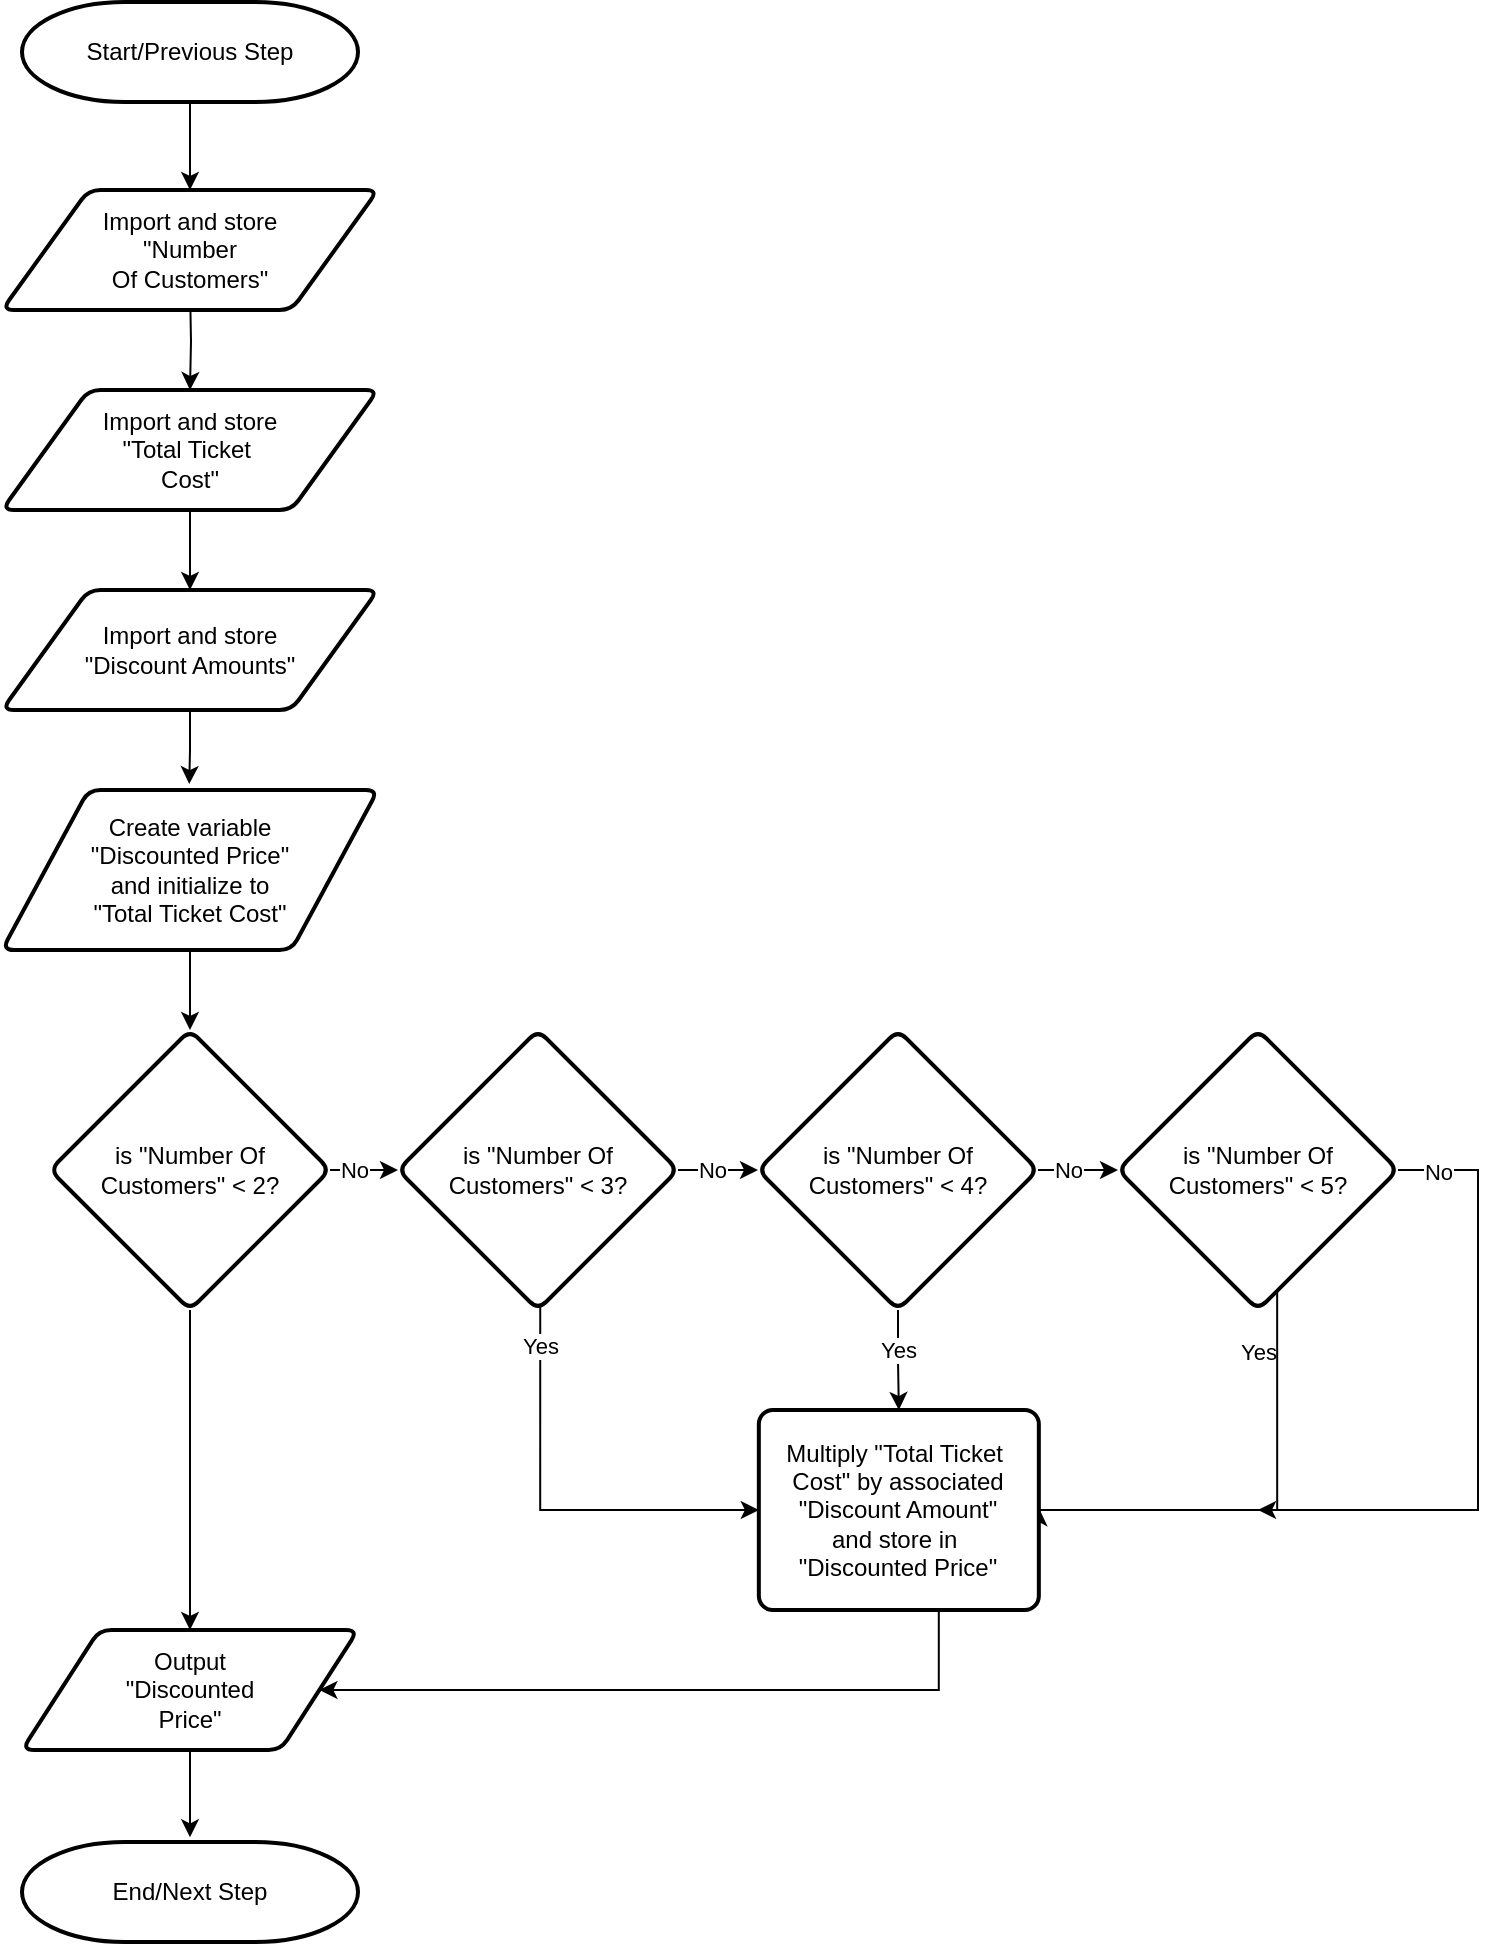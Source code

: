 <mxfile version="23.1.2" type="device">
  <diagram id="C5RBs43oDa-KdzZeNtuy" name="Page-1">
    <mxGraphModel dx="2607" dy="1342" grid="1" gridSize="10" guides="1" tooltips="1" connect="1" arrows="1" fold="1" page="1" pageScale="1" pageWidth="827" pageHeight="1169" math="0" shadow="0">
      <root>
        <mxCell id="WIyWlLk6GJQsqaUBKTNV-0" />
        <mxCell id="WIyWlLk6GJQsqaUBKTNV-1" parent="WIyWlLk6GJQsqaUBKTNV-0" />
        <mxCell id="_BHGbHKsS6Eedb4s3Qyd-1" value="Start/Previous Step" style="strokeWidth=2;html=1;shape=mxgraph.flowchart.terminator;whiteSpace=wrap;spacing=20;spacingTop=5;spacingBottom=5;spacingLeft=5;spacingRight=5;" vertex="1" parent="WIyWlLk6GJQsqaUBKTNV-1">
          <mxGeometry x="60" y="100" width="168" height="50" as="geometry" />
        </mxCell>
        <mxCell id="_BHGbHKsS6Eedb4s3Qyd-2" value="" style="endArrow=classic;html=1;rounded=0;exitX=0.5;exitY=1;exitDx=0;exitDy=0;exitPerimeter=0;entryX=0.5;entryY=0;entryDx=0;entryDy=0;" edge="1" parent="WIyWlLk6GJQsqaUBKTNV-1" source="_BHGbHKsS6Eedb4s3Qyd-1" target="_BHGbHKsS6Eedb4s3Qyd-10">
          <mxGeometry width="50" height="50" relative="1" as="geometry">
            <mxPoint x="120" y="264" as="sourcePoint" />
            <mxPoint x="144" y="144" as="targetPoint" />
          </mxGeometry>
        </mxCell>
        <mxCell id="_BHGbHKsS6Eedb4s3Qyd-5" style="edgeStyle=orthogonalEdgeStyle;rounded=0;orthogonalLoop=1;jettySize=auto;html=1;entryX=0.5;entryY=0;entryDx=0;entryDy=0;spacing=12;spacingTop=5;spacingBottom=5;spacingLeft=5;spacingRight=5;" edge="1" parent="WIyWlLk6GJQsqaUBKTNV-1" target="_BHGbHKsS6Eedb4s3Qyd-12">
          <mxGeometry relative="1" as="geometry">
            <mxPoint x="144.112" y="282.3" as="targetPoint" />
            <mxPoint x="144.034" y="244" as="sourcePoint" />
          </mxGeometry>
        </mxCell>
        <mxCell id="_BHGbHKsS6Eedb4s3Qyd-10" value="Import and store &quot;Number Of&amp;nbsp;Customers&quot;" style="shape=parallelogram;html=1;strokeWidth=2;perimeter=parallelogramPerimeter;whiteSpace=wrap;rounded=1;arcSize=12;size=0.23;spacingLeft=30;spacingRight=30;spacing=20;" vertex="1" parent="WIyWlLk6GJQsqaUBKTNV-1">
          <mxGeometry x="50" y="194" width="188" height="60" as="geometry" />
        </mxCell>
        <mxCell id="_BHGbHKsS6Eedb4s3Qyd-14" value="" style="edgeStyle=orthogonalEdgeStyle;rounded=0;orthogonalLoop=1;jettySize=auto;html=1;spacing=12;spacingTop=5;spacingBottom=5;spacingLeft=5;spacingRight=5;entryX=0.5;entryY=0;entryDx=0;entryDy=0;" edge="1" parent="WIyWlLk6GJQsqaUBKTNV-1" source="_BHGbHKsS6Eedb4s3Qyd-12" target="_BHGbHKsS6Eedb4s3Qyd-44">
          <mxGeometry relative="1" as="geometry">
            <mxPoint x="144" y="394" as="targetPoint" />
          </mxGeometry>
        </mxCell>
        <mxCell id="_BHGbHKsS6Eedb4s3Qyd-12" value="Import and store &quot;Total Ticket&amp;nbsp; Cost&quot;" style="shape=parallelogram;html=1;strokeWidth=2;perimeter=parallelogramPerimeter;whiteSpace=wrap;rounded=1;arcSize=12;size=0.23;spacing=20;spacingTop=20;spacingBottom=20;spacingLeft=30;spacingRight=30;" vertex="1" parent="WIyWlLk6GJQsqaUBKTNV-1">
          <mxGeometry x="50" y="294" width="188" height="60" as="geometry" />
        </mxCell>
        <mxCell id="_BHGbHKsS6Eedb4s3Qyd-17" style="edgeStyle=orthogonalEdgeStyle;rounded=0;orthogonalLoop=1;jettySize=auto;html=1;entryX=0;entryY=0.5;entryDx=0;entryDy=0;spacing=12;spacingTop=5;spacingBottom=5;spacingLeft=5;spacingRight=5;" edge="1" parent="WIyWlLk6GJQsqaUBKTNV-1" source="_BHGbHKsS6Eedb4s3Qyd-13" target="_BHGbHKsS6Eedb4s3Qyd-23">
          <mxGeometry relative="1" as="geometry">
            <mxPoint x="280" y="684" as="targetPoint" />
          </mxGeometry>
        </mxCell>
        <mxCell id="_BHGbHKsS6Eedb4s3Qyd-18" value="No" style="edgeLabel;html=1;align=center;verticalAlign=middle;resizable=0;points=[];spacing=12;spacingTop=5;spacingBottom=5;spacingLeft=5;spacingRight=5;" vertex="1" connectable="0" parent="_BHGbHKsS6Eedb4s3Qyd-17">
          <mxGeometry x="0.068" relative="1" as="geometry">
            <mxPoint x="-4" as="offset" />
          </mxGeometry>
        </mxCell>
        <mxCell id="_BHGbHKsS6Eedb4s3Qyd-13" value="&lt;p style=&quot;line-height: 120%;&quot;&gt;&lt;br&gt;is &quot;Number Of Customers&quot; &amp;lt; 2?&lt;br&gt;&amp;nbsp;&lt;/p&gt;" style="rhombus;whiteSpace=wrap;html=1;strokeWidth=2;rounded=1;arcSize=12;verticalAlign=middle;horizontal=1;spacing=20;spacingBottom=5;spacingTop=5;spacingLeft=5;spacingRight=5;" vertex="1" parent="WIyWlLk6GJQsqaUBKTNV-1">
          <mxGeometry x="74" y="614" width="140" height="140" as="geometry" />
        </mxCell>
        <mxCell id="_BHGbHKsS6Eedb4s3Qyd-24" style="edgeStyle=orthogonalEdgeStyle;rounded=0;orthogonalLoop=1;jettySize=auto;html=1;spacing=12;spacingTop=5;spacingBottom=5;spacingLeft=5;spacingRight=5;entryX=0.5;entryY=0;entryDx=0;entryDy=0;" edge="1" parent="WIyWlLk6GJQsqaUBKTNV-1" source="_BHGbHKsS6Eedb4s3Qyd-28" target="_BHGbHKsS6Eedb4s3Qyd-39">
          <mxGeometry relative="1" as="geometry">
            <mxPoint x="498" y="804" as="targetPoint" />
          </mxGeometry>
        </mxCell>
        <mxCell id="_BHGbHKsS6Eedb4s3Qyd-25" value="Yes" style="edgeLabel;html=1;align=center;verticalAlign=middle;resizable=0;points=[];spacing=12;spacingTop=5;spacingBottom=5;spacingLeft=5;spacingRight=5;" vertex="1" connectable="0" parent="_BHGbHKsS6Eedb4s3Qyd-24">
          <mxGeometry x="-0.155" y="1" relative="1" as="geometry">
            <mxPoint x="-1" y="-2" as="offset" />
          </mxGeometry>
        </mxCell>
        <mxCell id="_BHGbHKsS6Eedb4s3Qyd-26" style="edgeStyle=orthogonalEdgeStyle;rounded=0;orthogonalLoop=1;jettySize=auto;html=1;entryX=0;entryY=0.5;entryDx=0;entryDy=0;spacing=12;spacingTop=5;spacingBottom=5;spacingLeft=5;spacingRight=5;" edge="1" parent="WIyWlLk6GJQsqaUBKTNV-1" source="_BHGbHKsS6Eedb4s3Qyd-28" target="_BHGbHKsS6Eedb4s3Qyd-33">
          <mxGeometry relative="1" as="geometry">
            <mxPoint x="664" y="684" as="targetPoint" />
          </mxGeometry>
        </mxCell>
        <mxCell id="_BHGbHKsS6Eedb4s3Qyd-27" value="No" style="edgeLabel;html=1;align=center;verticalAlign=middle;resizable=0;points=[];spacing=12;spacingTop=5;spacingBottom=5;spacingLeft=5;spacingRight=5;" vertex="1" connectable="0" parent="_BHGbHKsS6Eedb4s3Qyd-26">
          <mxGeometry x="0.068" relative="1" as="geometry">
            <mxPoint x="-7" as="offset" />
          </mxGeometry>
        </mxCell>
        <mxCell id="_BHGbHKsS6Eedb4s3Qyd-28" value="&lt;p style=&quot;line-height: 120%;&quot;&gt;&lt;br&gt;is &quot;Number Of Customers&quot; &amp;lt; 4?&lt;br&gt;&amp;nbsp;&lt;/p&gt;" style="rhombus;whiteSpace=wrap;html=1;strokeWidth=2;rounded=1;arcSize=12;verticalAlign=middle;horizontal=1;spacing=20;spacingBottom=5;spacingTop=5;spacingLeft=5;spacingRight=5;" vertex="1" parent="WIyWlLk6GJQsqaUBKTNV-1">
          <mxGeometry x="428" y="614" width="140" height="140" as="geometry" />
        </mxCell>
        <mxCell id="_BHGbHKsS6Eedb4s3Qyd-29" style="edgeStyle=orthogonalEdgeStyle;rounded=0;orthogonalLoop=1;jettySize=auto;html=1;spacing=12;spacingTop=5;spacingBottom=5;spacingLeft=5;spacingRight=5;entryX=1.006;entryY=0.59;entryDx=0;entryDy=0;entryPerimeter=0;" edge="1" parent="WIyWlLk6GJQsqaUBKTNV-1">
          <mxGeometry relative="1" as="geometry">
            <mxPoint x="568.42" y="853" as="targetPoint" />
            <mxPoint x="687.58" y="734.0" as="sourcePoint" />
            <Array as="points">
              <mxPoint x="688" y="854" />
              <mxPoint x="568" y="854" />
            </Array>
          </mxGeometry>
        </mxCell>
        <mxCell id="_BHGbHKsS6Eedb4s3Qyd-30" value="Yes" style="edgeLabel;html=1;align=center;verticalAlign=middle;resizable=0;points=[];spacing=12;spacingTop=5;spacingBottom=5;spacingLeft=5;spacingRight=5;" vertex="1" connectable="0" parent="_BHGbHKsS6Eedb4s3Qyd-29">
          <mxGeometry x="-0.155" y="1" relative="1" as="geometry">
            <mxPoint x="-11" y="-61" as="offset" />
          </mxGeometry>
        </mxCell>
        <mxCell id="_BHGbHKsS6Eedb4s3Qyd-31" style="edgeStyle=orthogonalEdgeStyle;rounded=0;orthogonalLoop=1;jettySize=auto;html=1;spacing=12;spacingTop=5;spacingBottom=5;spacingLeft=5;spacingRight=5;" edge="1" parent="WIyWlLk6GJQsqaUBKTNV-1" source="_BHGbHKsS6Eedb4s3Qyd-33">
          <mxGeometry relative="1" as="geometry">
            <mxPoint x="678" y="854" as="targetPoint" />
            <Array as="points">
              <mxPoint x="788" y="684" />
              <mxPoint x="788" y="854" />
            </Array>
          </mxGeometry>
        </mxCell>
        <mxCell id="_BHGbHKsS6Eedb4s3Qyd-32" value="No" style="edgeLabel;html=1;align=center;verticalAlign=middle;resizable=0;points=[];spacing=12;spacingTop=5;spacingBottom=5;spacingLeft=5;spacingRight=5;" vertex="1" connectable="0" parent="_BHGbHKsS6Eedb4s3Qyd-31">
          <mxGeometry x="0.068" relative="1" as="geometry">
            <mxPoint x="-20" y="-130" as="offset" />
          </mxGeometry>
        </mxCell>
        <mxCell id="_BHGbHKsS6Eedb4s3Qyd-33" value="&lt;p style=&quot;line-height: 120%;&quot;&gt;&lt;br&gt;is &quot;Number Of Customers&quot; &amp;lt; 5?&lt;br&gt;&amp;nbsp;&lt;/p&gt;" style="rhombus;whiteSpace=wrap;html=1;strokeWidth=2;rounded=1;arcSize=12;verticalAlign=middle;horizontal=1;spacing=20;spacingBottom=5;spacingTop=5;spacingLeft=5;spacingRight=5;" vertex="1" parent="WIyWlLk6GJQsqaUBKTNV-1">
          <mxGeometry x="608" y="614" width="140" height="140" as="geometry" />
        </mxCell>
        <mxCell id="_BHGbHKsS6Eedb4s3Qyd-21" style="edgeStyle=orthogonalEdgeStyle;rounded=0;orthogonalLoop=1;jettySize=auto;html=1;entryX=0;entryY=0.5;entryDx=0;entryDy=0;spacing=12;spacingTop=5;spacingBottom=5;spacingLeft=5;spacingRight=5;" edge="1" parent="WIyWlLk6GJQsqaUBKTNV-1" source="_BHGbHKsS6Eedb4s3Qyd-23" target="_BHGbHKsS6Eedb4s3Qyd-28">
          <mxGeometry relative="1" as="geometry">
            <mxPoint x="474" y="684" as="targetPoint" />
          </mxGeometry>
        </mxCell>
        <mxCell id="_BHGbHKsS6Eedb4s3Qyd-22" value="No" style="edgeLabel;html=1;align=center;verticalAlign=middle;resizable=0;points=[];spacing=12;spacingTop=5;spacingBottom=5;spacingLeft=5;spacingRight=5;" vertex="1" connectable="0" parent="_BHGbHKsS6Eedb4s3Qyd-21">
          <mxGeometry x="0.068" relative="1" as="geometry">
            <mxPoint x="-5" as="offset" />
          </mxGeometry>
        </mxCell>
        <mxCell id="_BHGbHKsS6Eedb4s3Qyd-45" style="edgeStyle=orthogonalEdgeStyle;rounded=0;orthogonalLoop=1;jettySize=auto;html=1;entryX=0;entryY=0.5;entryDx=0;entryDy=0;" edge="1" parent="WIyWlLk6GJQsqaUBKTNV-1" target="_BHGbHKsS6Eedb4s3Qyd-39">
          <mxGeometry relative="1" as="geometry">
            <mxPoint x="428" y="854" as="targetPoint" />
            <mxPoint x="319.12" y="744" as="sourcePoint" />
            <Array as="points">
              <mxPoint x="319" y="854" />
            </Array>
          </mxGeometry>
        </mxCell>
        <mxCell id="_BHGbHKsS6Eedb4s3Qyd-46" value="Yes" style="edgeLabel;html=1;align=center;verticalAlign=middle;resizable=0;points=[];" vertex="1" connectable="0" parent="_BHGbHKsS6Eedb4s3Qyd-45">
          <mxGeometry x="-0.739" y="-1" relative="1" as="geometry">
            <mxPoint x="1" y="-1" as="offset" />
          </mxGeometry>
        </mxCell>
        <mxCell id="_BHGbHKsS6Eedb4s3Qyd-23" value="&lt;p style=&quot;line-height: 120%;&quot;&gt;&lt;br&gt;is &quot;Number Of Customers&quot;&amp;nbsp;&amp;lt; 3?&lt;br&gt;&amp;nbsp;&lt;/p&gt;" style="rhombus;whiteSpace=wrap;html=1;strokeWidth=2;rounded=1;arcSize=12;verticalAlign=middle;horizontal=1;spacing=20;spacingBottom=5;spacingTop=5;spacingLeft=5;spacingRight=5;" vertex="1" parent="WIyWlLk6GJQsqaUBKTNV-1">
          <mxGeometry x="248" y="614" width="140" height="140" as="geometry" />
        </mxCell>
        <mxCell id="_BHGbHKsS6Eedb4s3Qyd-37" style="edgeStyle=orthogonalEdgeStyle;rounded=0;orthogonalLoop=1;jettySize=auto;html=1;entryX=0.5;entryY=0;entryDx=0;entryDy=0;spacing=12;spacingTop=5;spacingBottom=5;spacingLeft=5;spacingRight=5;" edge="1" parent="WIyWlLk6GJQsqaUBKTNV-1" source="_BHGbHKsS6Eedb4s3Qyd-36" target="_BHGbHKsS6Eedb4s3Qyd-13">
          <mxGeometry relative="1" as="geometry" />
        </mxCell>
        <mxCell id="_BHGbHKsS6Eedb4s3Qyd-36" value="Create variable &quot;Discounted&amp;nbsp;Price&quot; and&amp;nbsp;initialize to &quot;Total Ticket Cost&quot;" style="shape=parallelogram;html=1;strokeWidth=2;perimeter=parallelogramPerimeter;whiteSpace=wrap;rounded=1;arcSize=12;size=0.23;spacing=20;spacingTop=30;spacingBottom=30;spacingLeft=30;spacingRight=30;" vertex="1" parent="WIyWlLk6GJQsqaUBKTNV-1">
          <mxGeometry x="50" y="494" width="188" height="80" as="geometry" />
        </mxCell>
        <mxCell id="_BHGbHKsS6Eedb4s3Qyd-52" style="edgeStyle=orthogonalEdgeStyle;rounded=0;orthogonalLoop=1;jettySize=auto;html=1;entryX=0.5;entryY=-0.047;entryDx=0;entryDy=0;entryPerimeter=0;" edge="1" parent="WIyWlLk6GJQsqaUBKTNV-1" source="_BHGbHKsS6Eedb4s3Qyd-38" target="_BHGbHKsS6Eedb4s3Qyd-53">
          <mxGeometry relative="1" as="geometry">
            <mxPoint x="144" y="1014.0" as="targetPoint" />
          </mxGeometry>
        </mxCell>
        <mxCell id="_BHGbHKsS6Eedb4s3Qyd-38" value="Output &quot;Discounted Price&quot;" style="shape=parallelogram;html=1;strokeWidth=2;perimeter=parallelogramPerimeter;whiteSpace=wrap;rounded=1;arcSize=12;size=0.23;spacing=20;spacingTop=20;spacingBottom=20;spacingLeft=30;spacingRight=30;" vertex="1" parent="WIyWlLk6GJQsqaUBKTNV-1">
          <mxGeometry x="60" y="914" width="168" height="60" as="geometry" />
        </mxCell>
        <mxCell id="_BHGbHKsS6Eedb4s3Qyd-51" style="edgeStyle=orthogonalEdgeStyle;rounded=0;orthogonalLoop=1;jettySize=auto;html=1;entryX=1;entryY=0.5;entryDx=0;entryDy=0;" edge="1" parent="WIyWlLk6GJQsqaUBKTNV-1" target="_BHGbHKsS6Eedb4s3Qyd-38">
          <mxGeometry relative="1" as="geometry">
            <mxPoint x="518.417" y="844" as="sourcePoint" />
            <Array as="points">
              <mxPoint x="518" y="944" />
            </Array>
          </mxGeometry>
        </mxCell>
        <mxCell id="_BHGbHKsS6Eedb4s3Qyd-39" value="Multiply &quot;Total Ticket&amp;nbsp; Cost&quot; by associated &quot;Discount Amount&quot; and store in&amp;nbsp; &quot;Discounted Price&quot;" style="rounded=1;whiteSpace=wrap;html=1;absoluteArcSize=1;arcSize=14;strokeWidth=2;spacing=10;spacingTop=0;spacingBottom=0;spacingLeft=0;spacingRight=0;" vertex="1" parent="WIyWlLk6GJQsqaUBKTNV-1">
          <mxGeometry x="428.42" y="804" width="140" height="100" as="geometry" />
        </mxCell>
        <mxCell id="_BHGbHKsS6Eedb4s3Qyd-43" value="" style="edgeStyle=orthogonalEdgeStyle;rounded=0;orthogonalLoop=1;jettySize=auto;html=1;entryX=0.498;entryY=-0.037;entryDx=0;entryDy=0;entryPerimeter=0;" edge="1" parent="WIyWlLk6GJQsqaUBKTNV-1" source="_BHGbHKsS6Eedb4s3Qyd-44" target="_BHGbHKsS6Eedb4s3Qyd-36">
          <mxGeometry relative="1" as="geometry">
            <mxPoint x="144" y="494" as="targetPoint" />
          </mxGeometry>
        </mxCell>
        <mxCell id="_BHGbHKsS6Eedb4s3Qyd-44" value="Import and store &quot;Discount Amounts&quot;" style="shape=parallelogram;html=1;strokeWidth=2;perimeter=parallelogramPerimeter;whiteSpace=wrap;rounded=1;arcSize=12;size=0.23;spacing=20;spacingTop=20;spacingBottom=20;spacingLeft=20;spacingRight=20;" vertex="1" parent="WIyWlLk6GJQsqaUBKTNV-1">
          <mxGeometry x="50" y="394" width="188" height="60" as="geometry" />
        </mxCell>
        <mxCell id="_BHGbHKsS6Eedb4s3Qyd-50" style="edgeStyle=orthogonalEdgeStyle;rounded=0;orthogonalLoop=1;jettySize=auto;html=1;entryX=0.5;entryY=0;entryDx=0;entryDy=0;entryPerimeter=0;" edge="1" parent="WIyWlLk6GJQsqaUBKTNV-1" source="_BHGbHKsS6Eedb4s3Qyd-13" target="_BHGbHKsS6Eedb4s3Qyd-38">
          <mxGeometry relative="1" as="geometry" />
        </mxCell>
        <mxCell id="_BHGbHKsS6Eedb4s3Qyd-53" value="End/Next Step" style="strokeWidth=2;html=1;shape=mxgraph.flowchart.terminator;whiteSpace=wrap;spacing=20;spacingTop=5;spacingBottom=5;spacingLeft=5;spacingRight=5;" vertex="1" parent="WIyWlLk6GJQsqaUBKTNV-1">
          <mxGeometry x="60" y="1020" width="168" height="50" as="geometry" />
        </mxCell>
      </root>
    </mxGraphModel>
  </diagram>
</mxfile>
